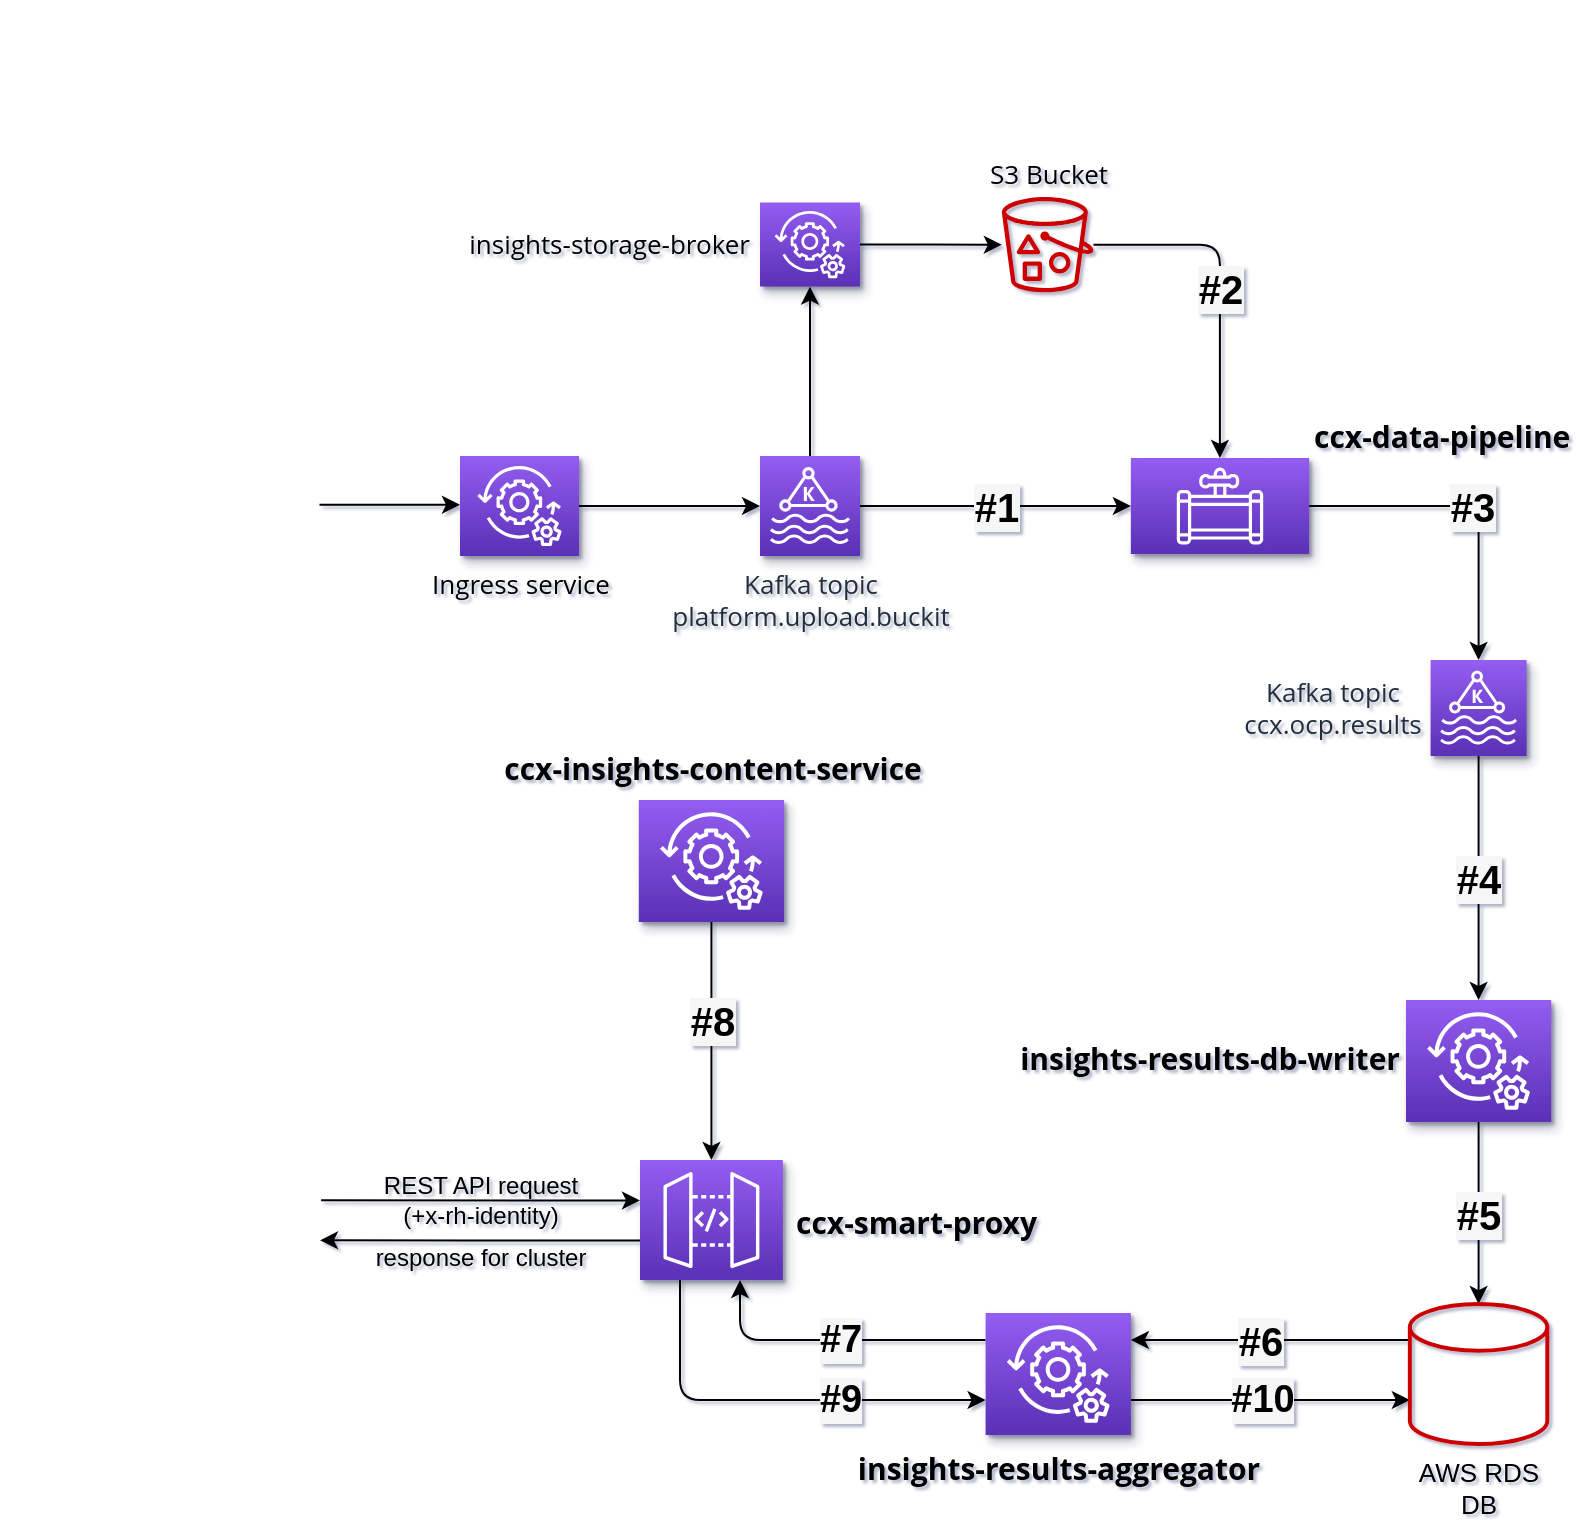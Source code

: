 <mxfile version="14.1.8" type="device"><diagram id="PvZe2rQdpgl4ulF8Twd2" name="Page-1"><mxGraphModel dx="1422" dy="783" grid="1" gridSize="10" guides="1" tooltips="1" connect="1" arrows="1" fold="1" page="0" pageScale="1" pageWidth="850" pageHeight="1100" math="0" shadow="1" extFonts="Open Sans^https://fonts.googleapis.com/css?family=Open+Sans"><root><UserObject label="" animation="show Wq5InzKh79W2wBIpRcLx-78 fade&#xA;show cvLpx6p-RuNz1EM1y9mV-29 fade&#xA;wait 1000&#xA;&#xA;show Wq5InzKh79W2wBIpRcLx-1&#xA;wait 1000&#xA;show cvLpx6p-RuNz1EM1y9mV-24 fade&#xA;wait 1000&#xA;&#xA;show Wq5InzKh79W2wBIpRcLx-85 fade&#xA;show cvLpx6p-RuNz1EM1y9mV-22 fade&#xA;wait 1000&#xA;show Wq5InzKh79W2wBIpRcLx-2&#xA;wait 1000&#xA;show cvLpx6p-RuNz1EM1y9mV-23 fade&#xA;wait 1000&#xA;show Wq5InzKh79W2wBIpRcLx-3&#xA;wait 1000&#xA;show cvLpx6p-RuNz1EM1y9mV-30 fade&#xA;wait 1000&#xA;show Wq5InzKh79W2wBIpRcLx-4&#xA;wait 1000&#xA;show cvLpx6p-RuNz1EM1y9mV-25 fade&#xA;wait 1000&#xA;show cvLpx6p-RuNz1EM1y9mV-2 fade&#xA;wait 1000&#xA;show Wq5InzKh79W2wBIpRcLx-5&#xA;wait 1000&#xA;show Wq5InzKh79W2wBIpRcLx-6&#xA;wait 1000&#xA;show Wq5InzKh79W2wBIpRcLx-7&#xA;wait 1000&#xA;show cvLpx6p-RuNz1EM1y9mV-4 fade&#xA;wait 1000&#xA;show Wq5InzKh79W2wBIpRcLx-26&#xA;wait 1000&#xA;show Wq5InzKh79W2wBIpRcLx-20 fade&#xA;wait 1000&#xA;show Wq5InzKh79W2wBIpRcLx-21&#xA;wait 1000&#xA;show cvLpx6p-RuNz1EM1y9mV-8 fade&#xA;wait 1000&#xA;show cvLpx6p-RuNz1EM1y9mV-40 fade&#xA;show cvLpx6p-RuNz1EM1y9mV-9 fade&#xA;wait 1000&#xA;show hZzMzlVJMegq5i51UVMi-1&#xA;wait 1000&#xA;show qZqwFrgaYaiB9kYyUIb4-5&#xA;wait 1000&#xA;show cvLpx6p-RuNz1EM1y9mV-43&#xA;wait 1000&#xA;&#xA;&#xA;" id="0"><mxCell/></UserObject><mxCell id="1" parent="0"/><mxCell id="Wq5InzKh79W2wBIpRcLx-26" value="#4" style="edgeStyle=orthogonalEdgeStyle;rounded=1;comic=0;jumpStyle=none;orthogonalLoop=1;jettySize=auto;html=1;shadow=0;startFill=1;endFill=1;fontColor=#000000;labelBackgroundColor=#f6f6f6;fontSize=20;fontStyle=1" parent="1" source="cvLpx6p-RuNz1EM1y9mV-4" target="8Mudrr2gFht6RSvs2BrG-6" edge="1"><mxGeometry relative="1" as="geometry"><mxPoint x="810" y="580" as="targetPoint"/></mxGeometry></mxCell><mxCell id="cvLpx6p-RuNz1EM1y9mV-4" value="Kafka topic&lt;br style=&quot;font-size: 13px;&quot;&gt;ccx.ocp.results" style="outlineConnect=0;fontColor=#232F3E;gradientColor=#945DF2;gradientDirection=north;fillColor=#5A30B5;strokeColor=#ffffff;dashed=0;verticalLabelPosition=middle;verticalAlign=middle;align=center;html=1;fontSize=13;fontStyle=0;aspect=fixed;shape=mxgraph.aws4.resourceIcon;resIcon=mxgraph.aws4.managed_streaming_for_kafka;shadow=1;labelPosition=left;spacingRight=50;fontFamily=Open Sans;" parent="1" vertex="1"><mxGeometry x="715.29" y="330" width="48" height="48" as="geometry"/></mxCell><mxCell id="Wq5InzKh79W2wBIpRcLx-7" value="#3" style="edgeStyle=orthogonalEdgeStyle;rounded=1;comic=0;jumpStyle=none;orthogonalLoop=1;jettySize=auto;html=1;shadow=0;labelBackgroundColor=#f6f6f6;fontSize=20;fontStyle=1;fontColor=#000000;" parent="1" source="cvLpx6p-RuNz1EM1y9mV-2" target="cvLpx6p-RuNz1EM1y9mV-4" edge="1"><mxGeometry relative="1" as="geometry"/></mxCell><mxCell id="cvLpx6p-RuNz1EM1y9mV-2" value="&lt;b&gt;&lt;span style=&quot;font-size: 15px&quot;&gt;ccx-data-pipeline&lt;/span&gt;&lt;/b&gt;" style="outlineConnect=0;fontColor=#000000;gradientColor=#945DF2;gradientDirection=north;fillColor=#5A30B5;strokeColor=#ffffff;dashed=0;verticalLabelPosition=top;verticalAlign=bottom;align=left;html=1;fontSize=15;fontStyle=1;aspect=fixed;shape=mxgraph.aws4.resourceIcon;resIcon=mxgraph.aws4.data_pipeline;fontFamily=Open Sans;shadow=1;labelPosition=right;" parent="1" vertex="1"><mxGeometry x="565.43" y="229" width="89.14" height="48" as="geometry"/></mxCell><mxCell id="Wq5InzKh79W2wBIpRcLx-3" style="edgeStyle=orthogonalEdgeStyle;rounded=0;orthogonalLoop=1;jettySize=auto;html=1;" parent="1" source="cvLpx6p-RuNz1EM1y9mV-23" target="cvLpx6p-RuNz1EM1y9mV-30" edge="1"><mxGeometry relative="1" as="geometry"/></mxCell><mxCell id="Wq5InzKh79W2wBIpRcLx-5" value="#1" style="edgeStyle=orthogonalEdgeStyle;rounded=0;orthogonalLoop=1;jettySize=auto;html=1;labelBackgroundColor=#f6f6f6;fontSize=20;labelBorderColor=none;fontStyle=1;fontColor=#000000;" parent="1" source="cvLpx6p-RuNz1EM1y9mV-23" target="cvLpx6p-RuNz1EM1y9mV-2" edge="1"><mxGeometry relative="1" as="geometry"/></mxCell><mxCell id="cvLpx6p-RuNz1EM1y9mV-23" value="&lt;div style=&quot;font-size: 13px;&quot;&gt;Kafka topic&lt;/div&gt;&lt;div style=&quot;font-size: 13px;&quot;&gt;platform.upload.buckit&lt;/div&gt;" style="outlineConnect=0;fontColor=#232F3E;gradientColor=#945DF2;gradientDirection=north;fillColor=#5A30B5;strokeColor=#ffffff;dashed=0;verticalLabelPosition=bottom;verticalAlign=top;align=center;html=1;fontSize=13;fontStyle=0;aspect=fixed;shape=mxgraph.aws4.resourceIcon;resIcon=mxgraph.aws4.managed_streaming_for_kafka;labelPosition=center;shadow=1;fontFamily=Open Sans;" parent="1" vertex="1"><mxGeometry x="380" y="228" width="50" height="50" as="geometry"/></mxCell><mxCell id="Wq5InzKh79W2wBIpRcLx-2" style="edgeStyle=orthogonalEdgeStyle;rounded=0;orthogonalLoop=1;jettySize=auto;html=1;" parent="1" source="cvLpx6p-RuNz1EM1y9mV-24" target="cvLpx6p-RuNz1EM1y9mV-23" edge="1"><mxGeometry relative="1" as="geometry"/></mxCell><mxCell id="8Mudrr2gFht6RSvs2BrG-49" style="edgeStyle=orthogonalEdgeStyle;rounded=0;orthogonalLoop=1;jettySize=auto;html=1;labelBackgroundColor=none;fontSize=29;fontColor=#000000;exitX=0.974;exitY=0.287;exitDx=0;exitDy=0;exitPerimeter=0;" parent="1" target="cvLpx6p-RuNz1EM1y9mV-24" edge="1"><mxGeometry relative="1" as="geometry"><Array as="points"><mxPoint x="210" y="253"/><mxPoint x="210" y="253"/></Array><mxPoint x="159.74" y="252.38" as="sourcePoint"/></mxGeometry></mxCell><UserObject label="Ingress service" id="cvLpx6p-RuNz1EM1y9mV-24"><mxCell style="outlineConnect=0;fontColor=#000000;gradientColor=#945DF2;gradientDirection=north;fillColor=#5A30B5;strokeColor=#FFFFFF;dashed=0;verticalLabelPosition=bottom;verticalAlign=top;align=center;html=1;fontSize=13;fontStyle=0;aspect=fixed;shape=mxgraph.aws4.resourceIcon;resIcon=mxgraph.aws4.managed_services;fontFamily=Open Sans;shadow=1;labelBorderColor=none;labelBackgroundColor=none;" parent="1" vertex="1"><mxGeometry x="230" y="228" width="59.52" height="50" as="geometry"/></mxCell></UserObject><mxCell id="Wq5InzKh79W2wBIpRcLx-6" value="#2" style="orthogonalLoop=1;jettySize=auto;html=1;edgeStyle=orthogonalEdgeStyle;elbow=vertical;backgroundOutline=0;fixDash=0;snapToPoint=0;jumpStyle=none;comic=0;shadow=0;endFill=1;startFill=1;anchorPointDirection=1;rounded=1;labelBackgroundColor=#f6f6f6;fontSize=20;fontStyle=1;fontColor=#000000;" parent="1" source="cvLpx6p-RuNz1EM1y9mV-25" target="cvLpx6p-RuNz1EM1y9mV-2" edge="1"><mxGeometry relative="1" as="geometry"/></mxCell><mxCell id="Wq5InzKh79W2wBIpRcLx-4" style="edgeStyle=orthogonalEdgeStyle;rounded=0;orthogonalLoop=1;jettySize=auto;html=1;" parent="1" source="cvLpx6p-RuNz1EM1y9mV-30" target="cvLpx6p-RuNz1EM1y9mV-25" edge="1"><mxGeometry relative="1" as="geometry"/></mxCell><UserObject label="&lt;div align=&quot;right&quot;&gt;insights-storage-broker&lt;/div&gt;" id="cvLpx6p-RuNz1EM1y9mV-30"><mxCell style="outlineConnect=0;fontColor=#000000;gradientColor=#945DF2;gradientDirection=north;fillColor=#5A30B5;strokeColor=#FFFFFF;dashed=0;verticalLabelPosition=middle;verticalAlign=middle;align=right;html=1;fontSize=13;fontStyle=0;aspect=fixed;shape=mxgraph.aws4.resourceIcon;resIcon=mxgraph.aws4.managed_services;fontFamily=Open Sans;labelPosition=left;shadow=1;spacingRight=4;" parent="1" vertex="1"><mxGeometry x="380" y="101.3" width="50" height="42" as="geometry"/></mxCell></UserObject><mxCell id="8Mudrr2gFht6RSvs2BrG-43" value="REST API request&lt;br&gt;&lt;div style=&quot;font-size: 12px&quot;&gt;(+x-rh-identity)&lt;/div&gt;" style="edgeStyle=orthogonalEdgeStyle;rounded=1;orthogonalLoop=1;jettySize=auto;html=1;labelBackgroundColor=none;fontSize=12;fontColor=#000000;exitX=1.056;exitY=0.757;exitDx=0;exitDy=0;exitPerimeter=0;" parent="1" target="Wq5InzKh79W2wBIpRcLx-20" edge="1"><mxGeometry relative="1" as="geometry"><mxPoint x="160.56" y="600.18" as="sourcePoint"/><Array as="points"><mxPoint x="280" y="600"/><mxPoint x="280" y="600"/></Array></mxGeometry></mxCell><mxCell id="8Mudrr2gFht6RSvs2BrG-44" value="response for cluster" style="edgeStyle=orthogonalEdgeStyle;rounded=1;orthogonalLoop=1;jettySize=auto;html=1;labelBackgroundColor=none;fontSize=12;fontColor=#000000;labelPosition=center;verticalLabelPosition=bottom;align=center;verticalAlign=top;spacingTop=-5;entryX=1;entryY=0.784;entryDx=0;entryDy=0;entryPerimeter=0;" parent="1" source="Wq5InzKh79W2wBIpRcLx-20" edge="1"><mxGeometry relative="1" as="geometry"><mxPoint x="160" y="620.16" as="targetPoint"/><Array as="points"><mxPoint x="240" y="620"/></Array></mxGeometry></mxCell><mxCell id="VuvElvXENuFNJiUhNV0r-1" style="edgeStyle=orthogonalEdgeStyle;rounded=1;orthogonalLoop=1;jettySize=auto;html=1;labelBackgroundColor=#F6F6F6;" parent="1" source="Wq5InzKh79W2wBIpRcLx-20" target="lFpBbyD3HLiovjmjeh-6-7" edge="1"><mxGeometry relative="1" as="geometry"><Array as="points"><mxPoint x="340" y="700"/></Array></mxGeometry></mxCell><mxCell id="VuvElvXENuFNJiUhNV0r-6" value="#9" style="edgeLabel;html=1;align=center;verticalAlign=middle;resizable=0;points=[];labelBackgroundColor=#F6F6F6;fontSize=19;fontStyle=1" parent="VuvElvXENuFNJiUhNV0r-1" vertex="1" connectable="0"><mxGeometry x="0.411" y="-2" relative="1" as="geometry"><mxPoint x="-10.17" y="-2" as="offset"/></mxGeometry></mxCell><UserObject label="ccx-smart-proxy" id="Wq5InzKh79W2wBIpRcLx-20"><mxCell style="outlineConnect=0;fontColor=#000000;gradientColor=#945DF2;gradientDirection=north;fillColor=#5A30B5;strokeColor=#FFFFFF;dashed=0;verticalLabelPosition=middle;verticalAlign=middle;align=left;html=1;fontSize=15;fontStyle=1;aspect=fixed;shape=mxgraph.aws4.resourceIcon;resIcon=mxgraph.aws4.api_gateway;shadow=1;fontFamily=Open Sans;labelPosition=right;spacingLeft=5;" parent="1" vertex="1"><mxGeometry x="320" y="580" width="71.43" height="60" as="geometry"/></mxCell></UserObject><mxCell id="Wq5InzKh79W2wBIpRcLx-83" value="" style="shape=image;imageAspect=0;aspect=fixed;verticalLabelPosition=bottom;verticalAlign=top;rounded=0;dashed=1;labelBackgroundColor=none;strokeColor=#3399FF;strokeWidth=2;fillColor=#ffffff;fontColor=#0066CC;align=center;html=1;image=https://static.redhat.com/libs/redhat/brand-assets/latest/corp/logo--hat-only.svg;" parent="1" vertex="1"><mxGeometry width="70" as="geometry"/></mxCell><mxCell id="8Mudrr2gFht6RSvs2BrG-8" value="#5" style="edgeStyle=orthogonalEdgeStyle;rounded=1;orthogonalLoop=1;jettySize=auto;html=1;entryX=0.5;entryY=0;entryDx=0;entryDy=0;entryPerimeter=0;fontSize=20;labelBackgroundColor=#f6f6f6;fontColor=#000000;fontStyle=1" parent="1" source="8Mudrr2gFht6RSvs2BrG-6" target="cvLpx6p-RuNz1EM1y9mV-8" edge="1"><mxGeometry relative="1" as="geometry"/></mxCell><UserObject label="&lt;div style=&quot;font-size: 15px&quot;&gt;&lt;b&gt;&lt;span style=&quot;font-size: 15px&quot;&gt;insights-results-db-writer&lt;/span&gt;&lt;/b&gt;&lt;/div&gt;" id="8Mudrr2gFht6RSvs2BrG-6"><mxCell style="outlineConnect=0;fontColor=#000000;gradientColor=#945DF2;gradientDirection=north;fillColor=#5A30B5;strokeColor=#FFFFFF;dashed=0;verticalLabelPosition=middle;verticalAlign=middle;align=right;html=1;fontSize=15;fontStyle=0;aspect=fixed;shape=mxgraph.aws4.resourceIcon;resIcon=mxgraph.aws4.managed_services;fontFamily=Open Sans;labelPosition=left;shadow=1;spacingBottom=5;spacingRight=2;" parent="1" vertex="1"><mxGeometry x="702.98" y="500" width="72.62" height="61" as="geometry"/></mxCell></UserObject><mxCell id="lFpBbyD3HLiovjmjeh-6-5" style="edgeStyle=orthogonalEdgeStyle;rounded=1;orthogonalLoop=1;jettySize=auto;html=1;" parent="1" source="lFpBbyD3HLiovjmjeh-6-6" target="Wq5InzKh79W2wBIpRcLx-20" edge="1"><mxGeometry relative="1" as="geometry"><mxPoint x="490" y="527.765" as="sourcePoint"/></mxGeometry></mxCell><mxCell id="lFpBbyD3HLiovjmjeh-6-9" value="&lt;b&gt;&lt;font style=&quot;font-size: 20px&quot;&gt;#8&lt;/font&gt;&lt;/b&gt;" style="edgeLabel;html=1;align=center;verticalAlign=middle;resizable=0;points=[];labelBackgroundColor=#F6F6F6;spacing=0;" parent="lFpBbyD3HLiovjmjeh-6-5" vertex="1" connectable="0"><mxGeometry x="-0.092" y="3" relative="1" as="geometry"><mxPoint x="-3" y="-4.79" as="offset"/></mxGeometry></mxCell><mxCell id="lFpBbyD3HLiovjmjeh-6-4" style="edgeStyle=orthogonalEdgeStyle;rounded=1;orthogonalLoop=1;jettySize=auto;html=1;" parent="1" source="lFpBbyD3HLiovjmjeh-6-7" target="Wq5InzKh79W2wBIpRcLx-20" edge="1"><mxGeometry relative="1" as="geometry"><mxPoint x="490.05" y="681.059" as="sourcePoint"/><Array as="points"><mxPoint x="370" y="670"/></Array></mxGeometry></mxCell><mxCell id="lFpBbyD3HLiovjmjeh-6-8" value="#7" style="edgeLabel;html=1;align=center;verticalAlign=middle;resizable=0;points=[];labelBackgroundColor=#F6F6F6;fontSize=19;fontStyle=1;labelBorderColor=none;" parent="lFpBbyD3HLiovjmjeh-6-4" vertex="1" connectable="0"><mxGeometry x="-0.683" relative="1" as="geometry"><mxPoint x="-48.68" as="offset"/></mxGeometry></mxCell><UserObject label="&lt;div&gt;ccx-insights-content-service&lt;/div&gt;" id="lFpBbyD3HLiovjmjeh-6-6"><mxCell style="outlineConnect=0;fontColor=#000000;gradientColor=#945DF2;gradientDirection=north;fillColor=#5A30B5;strokeColor=#FFFFFF;dashed=0;verticalLabelPosition=top;verticalAlign=bottom;align=center;html=1;fontSize=15;fontStyle=1;aspect=fixed;shape=mxgraph.aws4.resourceIcon;resIcon=mxgraph.aws4.managed_services;fontFamily=Open Sans;labelPosition=center;shadow=1;spacingBottom=5;" parent="1" vertex="1"><mxGeometry x="319.41" y="400" width="72.62" height="61" as="geometry"/></mxCell></UserObject><mxCell id="VuvElvXENuFNJiUhNV0r-2" style="edgeStyle=orthogonalEdgeStyle;rounded=1;orthogonalLoop=1;jettySize=auto;html=1;" parent="1" source="lFpBbyD3HLiovjmjeh-6-7" target="cvLpx6p-RuNz1EM1y9mV-8" edge="1"><mxGeometry relative="1" as="geometry"><Array as="points"><mxPoint x="630" y="700"/><mxPoint x="630" y="700"/></Array></mxGeometry></mxCell><mxCell id="VuvElvXENuFNJiUhNV0r-3" value="#10" style="edgeLabel;html=1;align=center;verticalAlign=middle;resizable=0;points=[];labelBackgroundColor=#F6F6F6;fontSize=19;fontStyle=1" parent="VuvElvXENuFNJiUhNV0r-2" vertex="1" connectable="0"><mxGeometry x="0.101" relative="1" as="geometry"><mxPoint x="-12.1" as="offset"/></mxGeometry></mxCell><UserObject label="&lt;div style=&quot;font-size: 15px&quot;&gt;&lt;span&gt;&lt;span style=&quot;font-size: 15px&quot;&gt;insights-results-aggregator&lt;/span&gt;&lt;/span&gt;&lt;/div&gt;" id="lFpBbyD3HLiovjmjeh-6-7"><mxCell style="outlineConnect=0;fontColor=#000000;gradientColor=#945DF2;gradientDirection=north;fillColor=#5A30B5;strokeColor=#FFFFFF;dashed=0;verticalLabelPosition=bottom;verticalAlign=top;align=center;html=1;fontSize=15;fontStyle=1;aspect=fixed;shape=mxgraph.aws4.resourceIcon;resIcon=mxgraph.aws4.managed_services;fontFamily=Open Sans;labelPosition=center;shadow=1;spacingBottom=5;" parent="1" vertex="1"><mxGeometry x="492.81" y="656.52" width="72.62" height="61" as="geometry"/></mxCell></UserObject><mxCell id="8Mudrr2gFht6RSvs2BrG-32" value="#6" style="edgeStyle=orthogonalEdgeStyle;rounded=1;orthogonalLoop=1;jettySize=auto;html=1;labelBackgroundColor=#f6f6f6;fontSize=20;fontColor=#000000;fontStyle=1" parent="1" source="cvLpx6p-RuNz1EM1y9mV-8" target="lFpBbyD3HLiovjmjeh-6-7" edge="1"><mxGeometry x="0.074" relative="1" as="geometry"><mxPoint x="559.07" y="681.059" as="targetPoint"/><Array as="points"><mxPoint x="660" y="670"/><mxPoint x="660" y="670"/></Array><mxPoint as="offset"/></mxGeometry></mxCell><mxCell id="cvLpx6p-RuNz1EM1y9mV-8" value="AWS RDS DB" style="strokeWidth=2;html=1;shape=mxgraph.flowchart.database;whiteSpace=wrap;shadow=0;dashed=0;fontFamily=Helvetica;fontSize=13;align=center;fillColor=none;strokeColor=#CC0000;labelPosition=center;verticalLabelPosition=bottom;verticalAlign=top;fontColor=#000000;spacingBottom=0;" parent="1" vertex="1"><mxGeometry x="704.93" y="652.02" width="68.73" height="70" as="geometry"/></mxCell><mxCell id="cvLpx6p-RuNz1EM1y9mV-25" value="S3 Bucket" style="outlineConnect=0;fontColor=#000000;gradientColor=none;fillColor=#CC0000;strokeColor=none;dashed=0;verticalLabelPosition=top;verticalAlign=bottom;align=center;html=1;fontSize=13;fontStyle=0;aspect=fixed;pointerEvents=1;shape=mxgraph.aws4.bucket_with_objects;fontFamily=Open Sans;labelPosition=center;shadow=0;noLabel=0;container=0;" parent="1" vertex="1"><mxGeometry x="500.57" y="98.47" width="46.5" height="47.66" as="geometry"/></mxCell></root></mxGraphModel></diagram></mxfile>